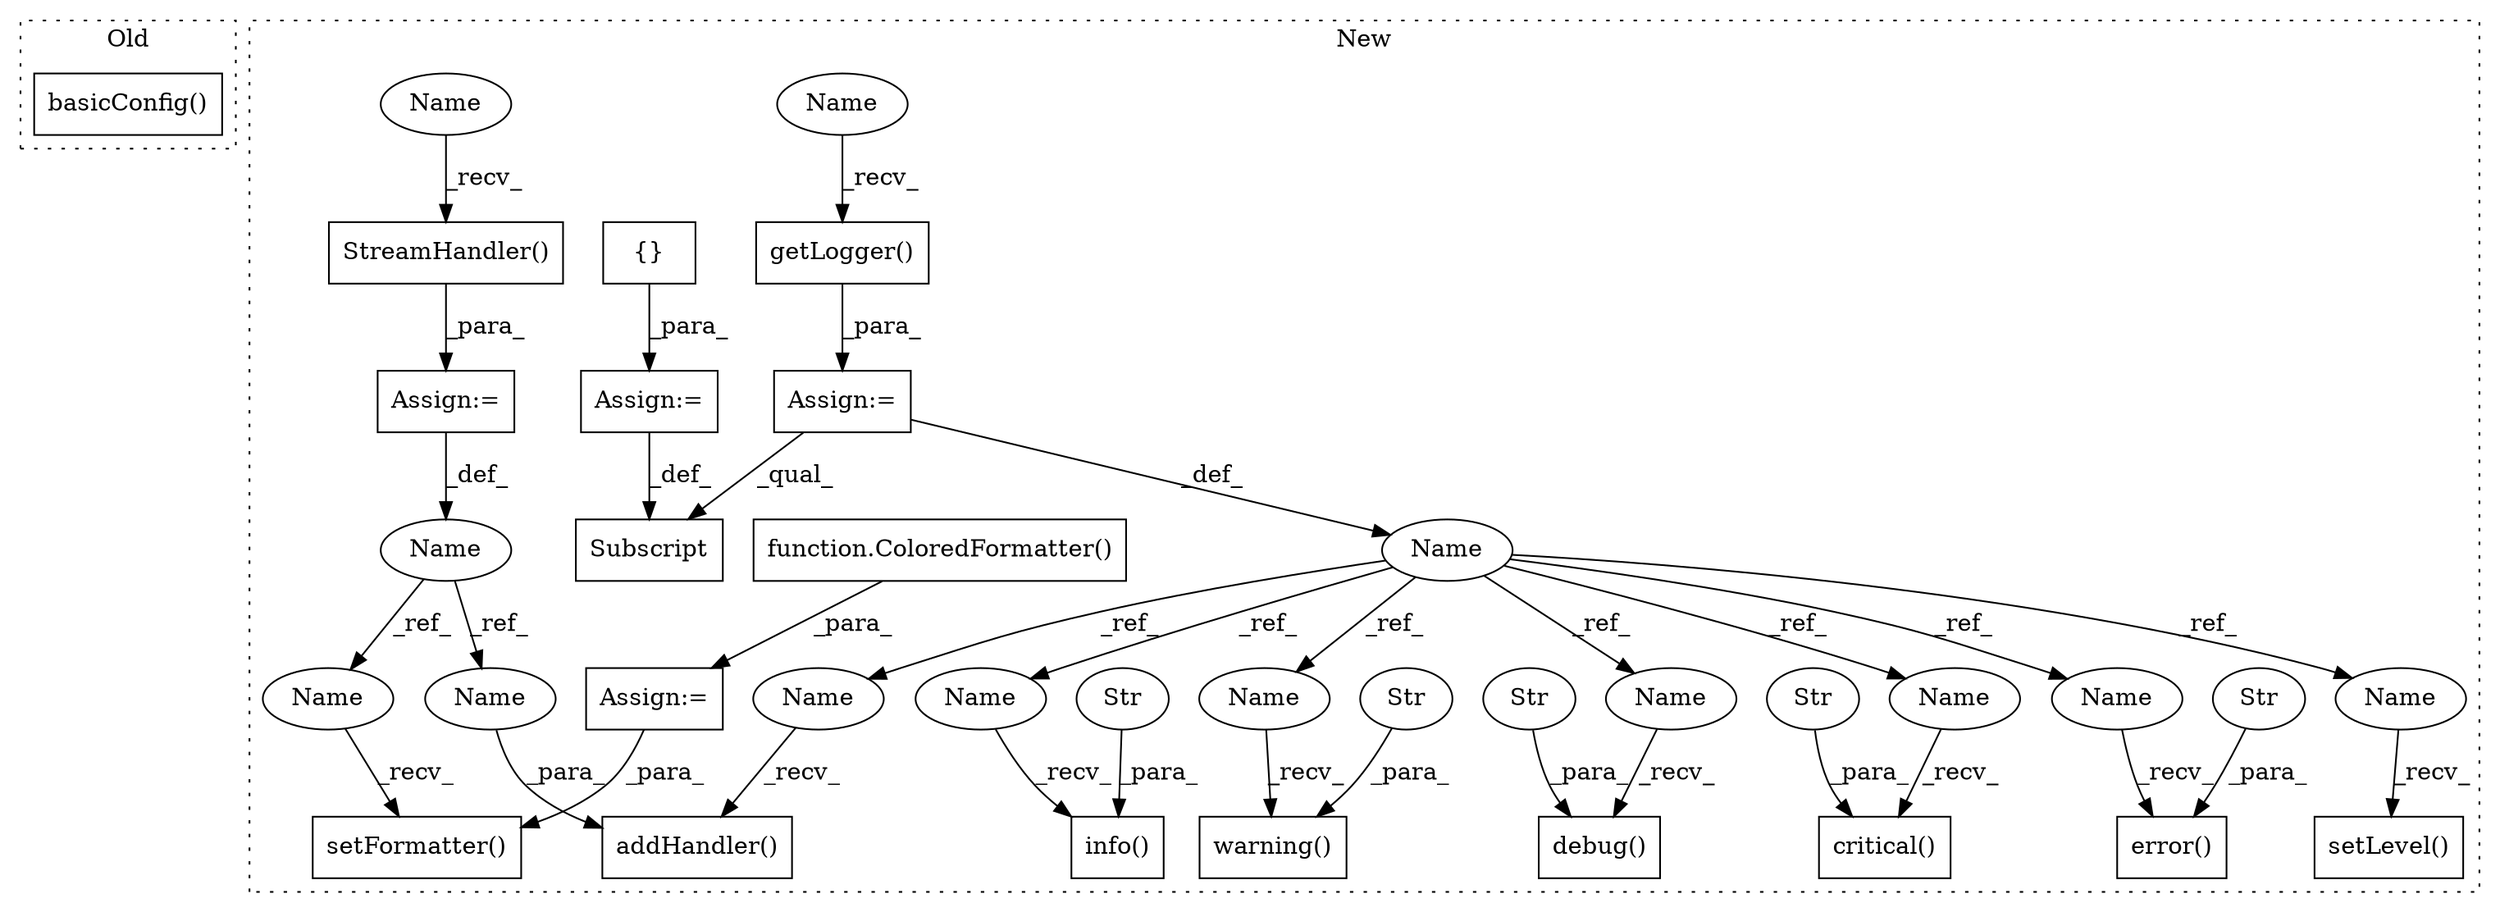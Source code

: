 digraph G {
subgraph cluster0 {
1 [label="basicConfig()" a="75" s="1213" l="173" shape="box"];
label = "Old";
style="dotted";
}
subgraph cluster1 {
2 [label="getLogger()" a="75" s="1463" l="19" shape="box"];
3 [label="Subscript" a="63" s="1487,0" l="18,0" shape="box"];
4 [label="setLevel()" a="75" s="1546,1574" l="16,1" shape="box"];
5 [label="Assign:=" a="68" s="1460" l="3" shape="box"];
6 [label="StreamHandler()" a="75" s="1379,1411" l="22,1" shape="box"];
7 [label="Name" a="87" s="1454" l="6" shape="ellipse"];
8 [label="addHandler()" a="75" s="1515,1540" l="18,1" shape="box"];
9 [label="debug()" a="75" s="1616,1640" l="13,1" shape="box"];
10 [label="error()" a="75" s="1680,1704" l="13,1" shape="box"];
11 [label="Str" a="66" s="1629" l="11" shape="ellipse"];
12 [label="{}" a="59" s="1508,1508" l="2,1" shape="box"];
13 [label="Str" a="66" s="1693" l="11" shape="ellipse"];
14 [label="setFormatter()" a="75" s="1417,1447" l="21,1" shape="box"];
15 [label="function.ColoredFormatter()" a="75" s="908,936" l="17,427" shape="box"];
16 [label="info()" a="75" s="1581,1610" l="12,1" shape="box"];
17 [label="Str" a="66" s="1593" l="17" shape="ellipse"];
18 [label="warning()" a="75" s="1646,1674" l="15,1" shape="box"];
19 [label="Str" a="66" s="1661" l="13" shape="ellipse"];
20 [label="Name" a="87" s="1369" l="7" shape="ellipse"];
21 [label="critical()" a="75" s="1710,1740" l="16,1" shape="box"];
22 [label="Str" a="66" s="1726" l="14" shape="ellipse"];
23 [label="Assign:=" a="68" s="1505" l="3" shape="box"];
24 [label="Assign:=" a="68" s="905" l="3" shape="box"];
25 [label="Assign:=" a="68" s="1376" l="3" shape="box"];
26 [label="Name" a="87" s="1463" l="7" shape="ellipse"];
27 [label="Name" a="87" s="1379" l="7" shape="ellipse"];
28 [label="Name" a="87" s="1616" l="6" shape="ellipse"];
29 [label="Name" a="87" s="1646" l="6" shape="ellipse"];
30 [label="Name" a="87" s="1680" l="6" shape="ellipse"];
31 [label="Name" a="87" s="1710" l="6" shape="ellipse"];
32 [label="Name" a="87" s="1515" l="6" shape="ellipse"];
33 [label="Name" a="87" s="1581" l="6" shape="ellipse"];
34 [label="Name" a="87" s="1546" l="6" shape="ellipse"];
35 [label="Name" a="87" s="1417" l="7" shape="ellipse"];
36 [label="Name" a="87" s="1533" l="7" shape="ellipse"];
label = "New";
style="dotted";
}
2 -> 5 [label="_para_"];
5 -> 7 [label="_def_"];
5 -> 3 [label="_qual_"];
6 -> 25 [label="_para_"];
7 -> 30 [label="_ref_"];
7 -> 34 [label="_ref_"];
7 -> 31 [label="_ref_"];
7 -> 32 [label="_ref_"];
7 -> 29 [label="_ref_"];
7 -> 28 [label="_ref_"];
7 -> 33 [label="_ref_"];
11 -> 9 [label="_para_"];
12 -> 23 [label="_para_"];
13 -> 10 [label="_para_"];
15 -> 24 [label="_para_"];
17 -> 16 [label="_para_"];
19 -> 18 [label="_para_"];
20 -> 36 [label="_ref_"];
20 -> 35 [label="_ref_"];
22 -> 21 [label="_para_"];
23 -> 3 [label="_def_"];
24 -> 14 [label="_para_"];
25 -> 20 [label="_def_"];
26 -> 2 [label="_recv_"];
27 -> 6 [label="_recv_"];
28 -> 9 [label="_recv_"];
29 -> 18 [label="_recv_"];
30 -> 10 [label="_recv_"];
31 -> 21 [label="_recv_"];
32 -> 8 [label="_recv_"];
33 -> 16 [label="_recv_"];
34 -> 4 [label="_recv_"];
35 -> 14 [label="_recv_"];
36 -> 8 [label="_para_"];
}